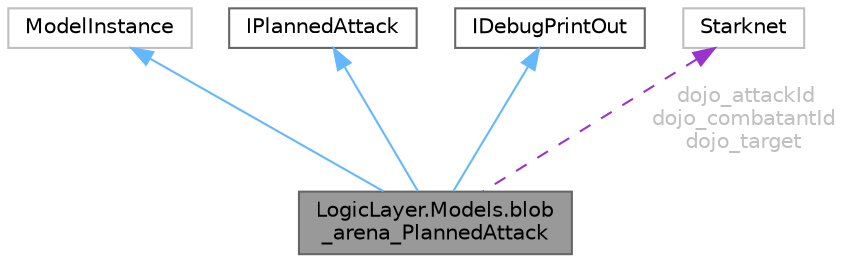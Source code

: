 digraph "LogicLayer.Models.blob_arena_PlannedAttack"
{
 // LATEX_PDF_SIZE
  bgcolor="transparent";
  edge [fontname=Helvetica,fontsize=10,labelfontname=Helvetica,labelfontsize=10];
  node [fontname=Helvetica,fontsize=10,shape=box,height=0.2,width=0.4];
  Node1 [id="Node000001",label="LogicLayer.Models.blob\l_arena_PlannedAttack",height=0.2,width=0.4,color="gray40", fillcolor="grey60", style="filled", fontcolor="black",tooltip="Dojo model created after the reveal call, this holds the non hashed components used before the run ro..."];
  Node2 -> Node1 [id="edge1_Node000001_Node000002",dir="back",color="steelblue1",style="solid",tooltip=" "];
  Node2 [id="Node000002",label="ModelInstance",height=0.2,width=0.4,color="grey75", fillcolor="white", style="filled",tooltip=" "];
  Node3 -> Node1 [id="edge2_Node000001_Node000003",dir="back",color="steelblue1",style="solid",tooltip=" "];
  Node3 [id="Node000003",label="IPlannedAttack",height=0.2,width=0.4,color="gray40", fillcolor="white", style="filled",URL="$interface_logic_layer_1_1_models_1_1_i_planned_attack.html",tooltip="Planned attack is not used anymore in the front end logic and can be ignored."];
  Node4 -> Node1 [id="edge3_Node000001_Node000004",dir="back",color="steelblue1",style="solid",tooltip=" "];
  Node4 [id="Node000004",label="IDebugPrintOut",height=0.2,width=0.4,color="gray40", fillcolor="white", style="filled",URL="$interface_i_debug_print_out.html",tooltip="interface for mass debugging of a class"];
  Node5 -> Node1 [id="edge4_Node000001_Node000005",dir="back",color="darkorchid3",style="dashed",tooltip=" ",label=" dojo_attackId\ndojo_combatantId\ndojo_target",fontcolor="grey" ];
  Node5 [id="Node000005",label="Starknet",height=0.2,width=0.4,color="grey75", fillcolor="white", style="filled",tooltip=" "];
}

